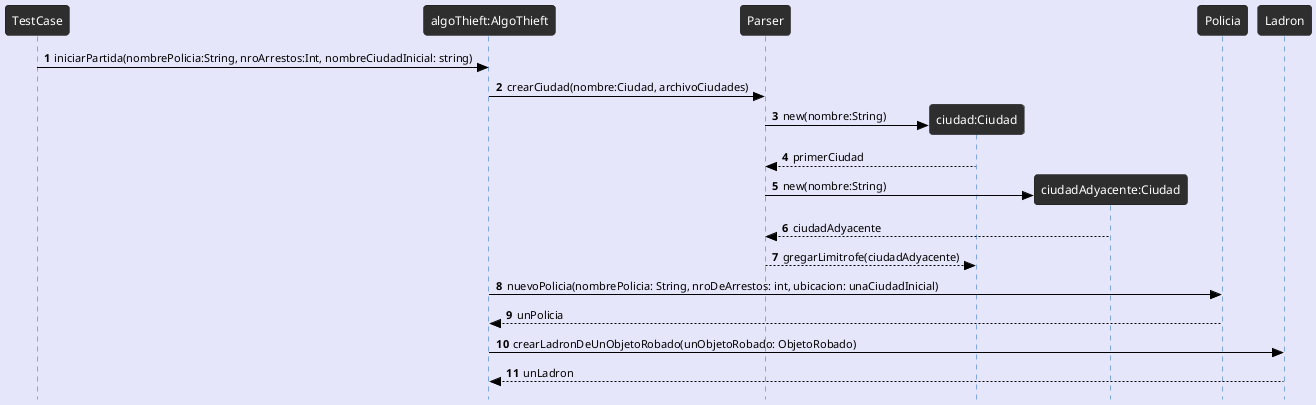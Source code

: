@startuml
!theme reddress-darkblue
autonumber
skinparam style strictuml
skinparam BackGroundColor lavender
skinparam RoundCorner 7
skinparam SequenceGroupFontColor black
skinparam SequenceGroupBorderColor black
skinparam SequenceGroupBorderThickness 0.5
skinparam ArrowFontColor black
skinparam ArrowColor black
skinparam ActorFontColor black
skinparam participantFontSize 12
skinparam SequenceLifeLineBackGroundColor 2e2e2e

TestCase -> "algoThieft:AlgoThieft" as algothieft : iniciarPartida(nombrePolicia:String, nroArrestos:Int, nombreCiudadInicial: string)

algothieft -> "Parser" as parser: crearCiudad(nombre:Ciudad, archivoCiudades)

create "ciudad:Ciudad" as ciudad
parser -> "ciudad:Ciudad" as ciudad : new(nombre:String)
ciudad --> parser : primerCiudad

create "ciudadAdyacente:Ciudad" as ciudadAdyacente
parser -> "ciudadAdyacente:Ciudad" as ciudadAdyacente : new(nombre:String)
ciudadAdyacente --> parser : ciudadAdyacente

parser --> ciudad: gregarLimitrofe(ciudadAdyacente) 

algothieft -> "Policia" as policia: nuevoPolicia(nombrePolicia: String, nroDeArrestos: int, ubicacion: unaCiudadInicial)
algothieft <-- policia: unPolicia

algothieft -> "Ladron": crearLadronDeUnObjetoRobado(unObjetoRobado: ObjetoRobado)
algothieft <-- "Ladron": unLadron


@enduml